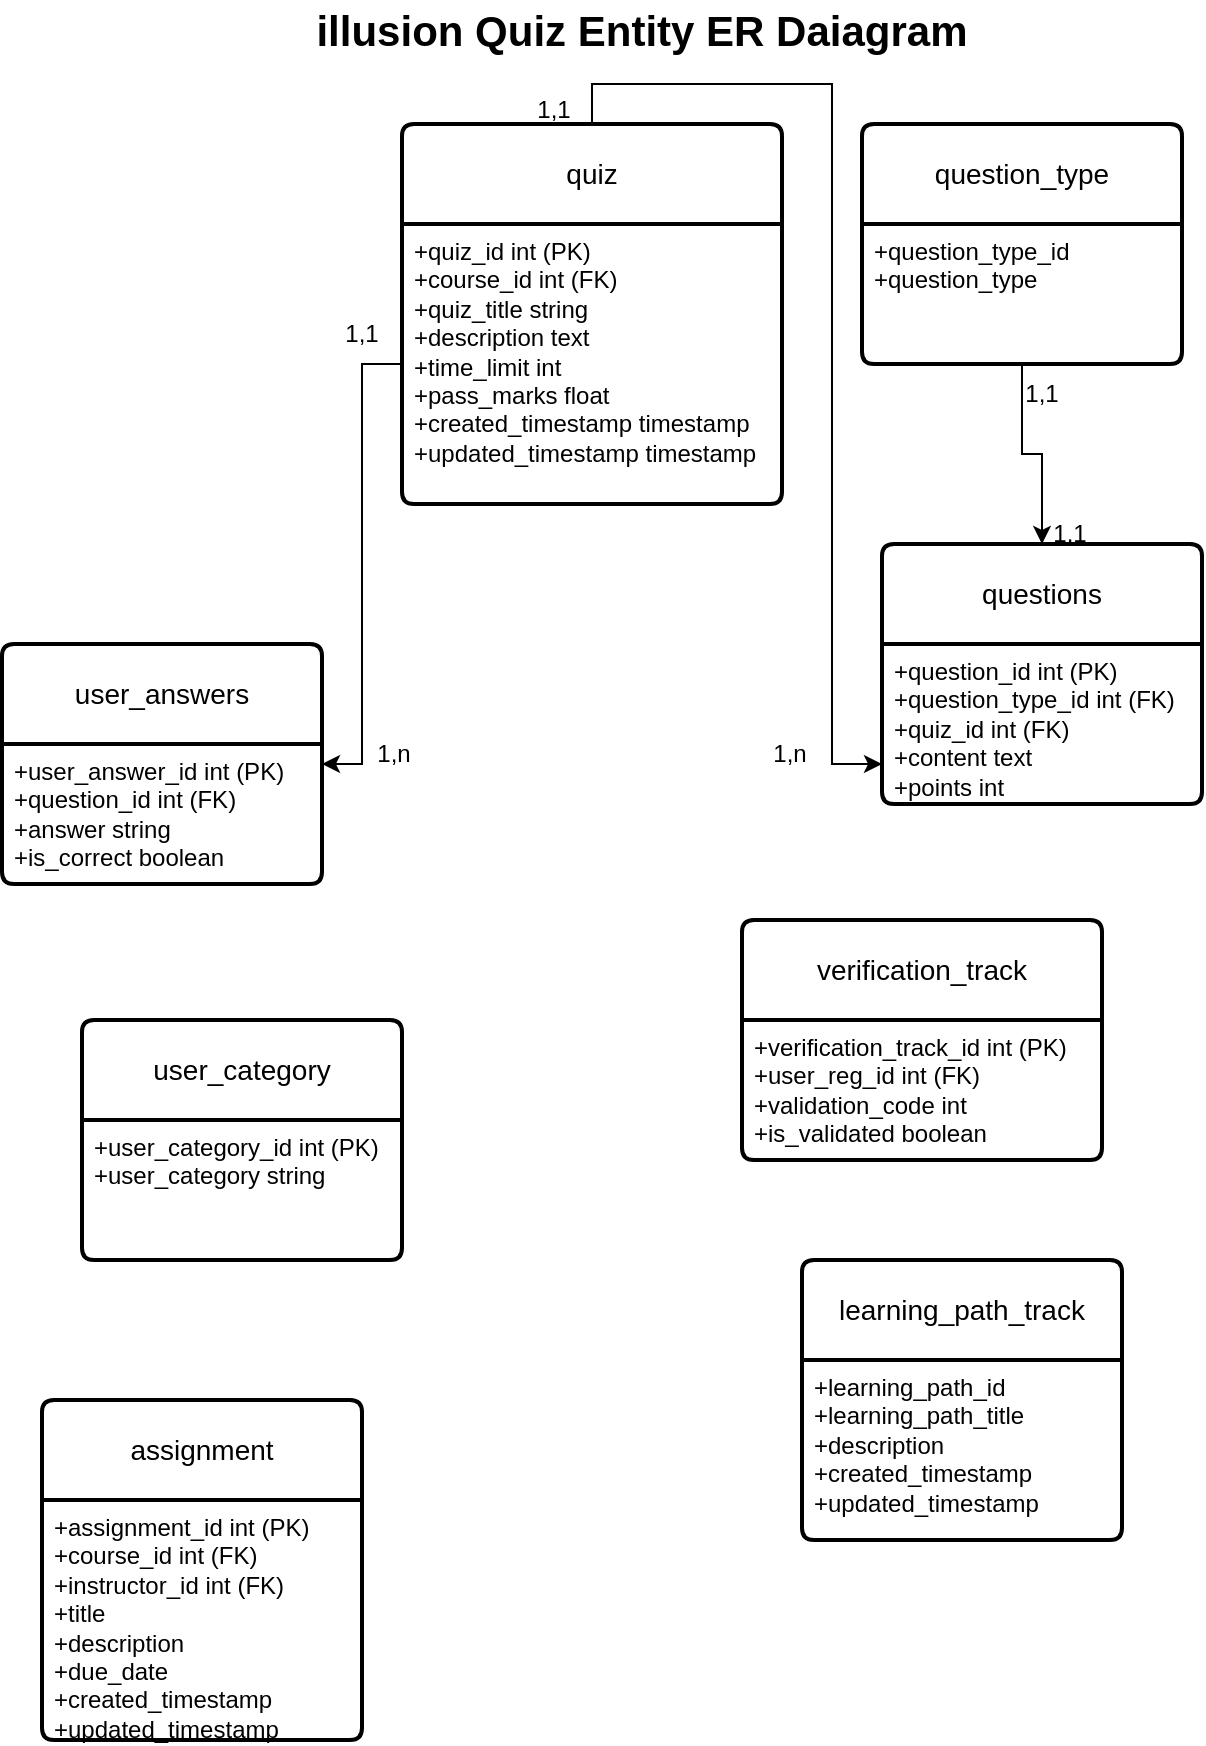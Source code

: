 <mxfile version="24.7.13">
  <diagram name="Page-1" id="C7r5LwFWmYZCgO60yh39">
    <mxGraphModel dx="880" dy="483" grid="1" gridSize="10" guides="1" tooltips="1" connect="1" arrows="1" fold="1" page="1" pageScale="1" pageWidth="850" pageHeight="1100" math="0" shadow="0">
      <root>
        <mxCell id="0" />
        <mxCell id="1" parent="0" />
        <mxCell id="QAZkDA_mCbFP6sMs8N5--9" value="illusion Quiz Entity ER Daiagram" style="text;html=1;align=center;verticalAlign=middle;whiteSpace=wrap;rounded=0;fontStyle=1;fontSize=21;" vertex="1" parent="1">
          <mxGeometry x="230" y="10" width="420" height="30" as="geometry" />
        </mxCell>
        <mxCell id="QAZkDA_mCbFP6sMs8N5--22" value="" style="group" vertex="1" connectable="0" parent="1">
          <mxGeometry x="120" y="50" width="600" height="402" as="geometry" />
        </mxCell>
        <mxCell id="QAZkDA_mCbFP6sMs8N5--14" style="edgeStyle=orthogonalEdgeStyle;rounded=0;orthogonalLoop=1;jettySize=auto;html=1;exitX=0.5;exitY=0;exitDx=0;exitDy=0;entryX=0;entryY=0.75;entryDx=0;entryDy=0;" edge="1" parent="QAZkDA_mCbFP6sMs8N5--22" source="QAZkDA_mCbFP6sMs8N5--1" target="QAZkDA_mCbFP6sMs8N5--6">
          <mxGeometry relative="1" as="geometry" />
        </mxCell>
        <mxCell id="QAZkDA_mCbFP6sMs8N5--1" value="quiz" style="swimlane;childLayout=stackLayout;horizontal=1;startSize=50;horizontalStack=0;rounded=1;fontSize=14;fontStyle=0;strokeWidth=2;resizeParent=0;resizeLast=1;shadow=0;dashed=0;align=center;arcSize=4;whiteSpace=wrap;html=1;" vertex="1" parent="QAZkDA_mCbFP6sMs8N5--22">
          <mxGeometry x="200" y="22" width="190" height="190" as="geometry" />
        </mxCell>
        <mxCell id="QAZkDA_mCbFP6sMs8N5--2" value="+quiz_id int (PK)&lt;br&gt;+course_id int (FK)&lt;br&gt;&lt;div&gt;+quiz_title string&lt;br&gt;&lt;/div&gt;&lt;div&gt;+description text&lt;br&gt;&lt;/div&gt;&lt;div&gt;+time_limit int&lt;br&gt;&lt;/div&gt;&lt;div&gt;+pass_marks float&lt;br&gt;&lt;/div&gt;&lt;div&gt;+created_timestamp timestamp &lt;br&gt;&lt;/div&gt;&lt;div&gt;+updated_timestamp timestamp&lt;br&gt;&lt;/div&gt;" style="align=left;strokeColor=none;fillColor=none;spacingLeft=4;fontSize=12;verticalAlign=top;resizable=0;rotatable=0;part=1;html=1;" vertex="1" parent="QAZkDA_mCbFP6sMs8N5--1">
          <mxGeometry y="50" width="190" height="140" as="geometry" />
        </mxCell>
        <mxCell id="QAZkDA_mCbFP6sMs8N5--3" value="question_type" style="swimlane;childLayout=stackLayout;horizontal=1;startSize=50;horizontalStack=0;rounded=1;fontSize=14;fontStyle=0;strokeWidth=2;resizeParent=0;resizeLast=1;shadow=0;dashed=0;align=center;arcSize=4;whiteSpace=wrap;html=1;" vertex="1" parent="QAZkDA_mCbFP6sMs8N5--22">
          <mxGeometry x="430" y="22" width="160" height="120" as="geometry" />
        </mxCell>
        <mxCell id="QAZkDA_mCbFP6sMs8N5--4" value="+question_type_id&lt;br&gt;+question_type" style="align=left;strokeColor=none;fillColor=none;spacingLeft=4;fontSize=12;verticalAlign=top;resizable=0;rotatable=0;part=1;html=1;" vertex="1" parent="QAZkDA_mCbFP6sMs8N5--3">
          <mxGeometry y="50" width="160" height="70" as="geometry" />
        </mxCell>
        <mxCell id="QAZkDA_mCbFP6sMs8N5--5" value="questions" style="swimlane;childLayout=stackLayout;horizontal=1;startSize=50;horizontalStack=0;rounded=1;fontSize=14;fontStyle=0;strokeWidth=2;resizeParent=0;resizeLast=1;shadow=0;dashed=0;align=center;arcSize=4;whiteSpace=wrap;html=1;" vertex="1" parent="QAZkDA_mCbFP6sMs8N5--22">
          <mxGeometry x="440" y="232" width="160" height="130" as="geometry" />
        </mxCell>
        <mxCell id="QAZkDA_mCbFP6sMs8N5--6" value="+question_id int (PK)&lt;br&gt;+question_type_id int (FK)&lt;br&gt;&lt;div&gt;+quiz_id int (FK)&lt;/div&gt;&lt;div&gt;+content text&lt;/div&gt;&lt;div&gt;+points int &lt;br&gt;&lt;/div&gt;&lt;div&gt;&lt;br&gt;&lt;/div&gt;" style="align=left;strokeColor=none;fillColor=none;spacingLeft=4;fontSize=12;verticalAlign=top;resizable=0;rotatable=0;part=1;html=1;" vertex="1" parent="QAZkDA_mCbFP6sMs8N5--5">
          <mxGeometry y="50" width="160" height="80" as="geometry" />
        </mxCell>
        <mxCell id="QAZkDA_mCbFP6sMs8N5--7" value="user_answers" style="swimlane;childLayout=stackLayout;horizontal=1;startSize=50;horizontalStack=0;rounded=1;fontSize=14;fontStyle=0;strokeWidth=2;resizeParent=0;resizeLast=1;shadow=0;dashed=0;align=center;arcSize=4;whiteSpace=wrap;html=1;" vertex="1" parent="QAZkDA_mCbFP6sMs8N5--22">
          <mxGeometry y="282" width="160" height="120" as="geometry" />
        </mxCell>
        <mxCell id="QAZkDA_mCbFP6sMs8N5--8" value="+user_answer_id int (PK)&lt;br&gt;+question_id int (FK)&lt;br&gt;&lt;div&gt;+answer string&lt;/div&gt;&lt;div&gt;+is_correct boolean&lt;br&gt;&lt;/div&gt;" style="align=left;strokeColor=none;fillColor=none;spacingLeft=4;fontSize=12;verticalAlign=top;resizable=0;rotatable=0;part=1;html=1;" vertex="1" parent="QAZkDA_mCbFP6sMs8N5--7">
          <mxGeometry y="50" width="160" height="70" as="geometry" />
        </mxCell>
        <mxCell id="QAZkDA_mCbFP6sMs8N5--10" style="edgeStyle=orthogonalEdgeStyle;rounded=0;orthogonalLoop=1;jettySize=auto;html=1;entryX=0.5;entryY=0;entryDx=0;entryDy=0;" edge="1" parent="QAZkDA_mCbFP6sMs8N5--22" source="QAZkDA_mCbFP6sMs8N5--4" target="QAZkDA_mCbFP6sMs8N5--5">
          <mxGeometry relative="1" as="geometry" />
        </mxCell>
        <mxCell id="QAZkDA_mCbFP6sMs8N5--11" value="1,1" style="text;html=1;align=center;verticalAlign=middle;whiteSpace=wrap;rounded=0;" vertex="1" parent="QAZkDA_mCbFP6sMs8N5--22">
          <mxGeometry x="490" y="142" width="60" height="30" as="geometry" />
        </mxCell>
        <mxCell id="QAZkDA_mCbFP6sMs8N5--12" value="1,1" style="text;html=1;align=center;verticalAlign=middle;whiteSpace=wrap;rounded=0;" vertex="1" parent="QAZkDA_mCbFP6sMs8N5--22">
          <mxGeometry x="504" y="212" width="60" height="30" as="geometry" />
        </mxCell>
        <mxCell id="QAZkDA_mCbFP6sMs8N5--15" value="1,1" style="text;html=1;align=center;verticalAlign=middle;whiteSpace=wrap;rounded=0;" vertex="1" parent="QAZkDA_mCbFP6sMs8N5--22">
          <mxGeometry x="246" width="60" height="30" as="geometry" />
        </mxCell>
        <mxCell id="QAZkDA_mCbFP6sMs8N5--18" value="1,n" style="text;html=1;align=center;verticalAlign=middle;whiteSpace=wrap;rounded=0;" vertex="1" parent="QAZkDA_mCbFP6sMs8N5--22">
          <mxGeometry x="364" y="322" width="60" height="30" as="geometry" />
        </mxCell>
        <mxCell id="QAZkDA_mCbFP6sMs8N5--19" style="edgeStyle=orthogonalEdgeStyle;rounded=0;orthogonalLoop=1;jettySize=auto;html=1;entryX=1;entryY=0.5;entryDx=0;entryDy=0;" edge="1" parent="QAZkDA_mCbFP6sMs8N5--22" source="QAZkDA_mCbFP6sMs8N5--2" target="QAZkDA_mCbFP6sMs8N5--7">
          <mxGeometry relative="1" as="geometry" />
        </mxCell>
        <mxCell id="QAZkDA_mCbFP6sMs8N5--20" value="1,1" style="text;html=1;align=center;verticalAlign=middle;whiteSpace=wrap;rounded=0;" vertex="1" parent="QAZkDA_mCbFP6sMs8N5--22">
          <mxGeometry x="150" y="112" width="60" height="30" as="geometry" />
        </mxCell>
        <mxCell id="QAZkDA_mCbFP6sMs8N5--21" value="1,n" style="text;html=1;align=center;verticalAlign=middle;whiteSpace=wrap;rounded=0;" vertex="1" parent="QAZkDA_mCbFP6sMs8N5--22">
          <mxGeometry x="166" y="322" width="60" height="30" as="geometry" />
        </mxCell>
        <mxCell id="QAZkDA_mCbFP6sMs8N5--23" value="user_category" style="swimlane;childLayout=stackLayout;horizontal=1;startSize=50;horizontalStack=0;rounded=1;fontSize=14;fontStyle=0;strokeWidth=2;resizeParent=0;resizeLast=1;shadow=0;dashed=0;align=center;arcSize=4;whiteSpace=wrap;html=1;" vertex="1" parent="1">
          <mxGeometry x="160" y="520" width="160" height="120" as="geometry" />
        </mxCell>
        <mxCell id="QAZkDA_mCbFP6sMs8N5--24" value="+user_category_id int (PK)&lt;br&gt;+user_category string" style="align=left;strokeColor=none;fillColor=none;spacingLeft=4;fontSize=12;verticalAlign=top;resizable=0;rotatable=0;part=1;html=1;" vertex="1" parent="QAZkDA_mCbFP6sMs8N5--23">
          <mxGeometry y="50" width="160" height="70" as="geometry" />
        </mxCell>
        <mxCell id="QAZkDA_mCbFP6sMs8N5--27" value="verification_track" style="swimlane;childLayout=stackLayout;horizontal=1;startSize=50;horizontalStack=0;rounded=1;fontSize=14;fontStyle=0;strokeWidth=2;resizeParent=0;resizeLast=1;shadow=0;dashed=0;align=center;arcSize=4;whiteSpace=wrap;html=1;" vertex="1" parent="1">
          <mxGeometry x="490" y="470" width="180" height="120" as="geometry" />
        </mxCell>
        <mxCell id="QAZkDA_mCbFP6sMs8N5--28" value="+verification_track_id int (PK)&lt;br&gt;+user_reg_id int (FK)&lt;br&gt;&lt;div&gt;+validation_code int&lt;br&gt;&lt;/div&gt;&lt;div&gt;+is_validated boolean &lt;br&gt;&lt;/div&gt;" style="align=left;strokeColor=none;fillColor=none;spacingLeft=4;fontSize=12;verticalAlign=top;resizable=0;rotatable=0;part=1;html=1;" vertex="1" parent="QAZkDA_mCbFP6sMs8N5--27">
          <mxGeometry y="50" width="180" height="70" as="geometry" />
        </mxCell>
        <mxCell id="QAZkDA_mCbFP6sMs8N5--31" value="learning_path_track" style="swimlane;childLayout=stackLayout;horizontal=1;startSize=50;horizontalStack=0;rounded=1;fontSize=14;fontStyle=0;strokeWidth=2;resizeParent=0;resizeLast=1;shadow=0;dashed=0;align=center;arcSize=4;whiteSpace=wrap;html=1;" vertex="1" parent="1">
          <mxGeometry x="520" y="640" width="160" height="140" as="geometry" />
        </mxCell>
        <mxCell id="QAZkDA_mCbFP6sMs8N5--32" value="+learning_path_id&lt;br&gt;+learning_path_title&lt;br&gt;&lt;div&gt;+description&lt;/div&gt;&lt;div&gt;+created_timestamp&lt;/div&gt;&lt;div&gt;+updated_timestamp&lt;br&gt;&lt;/div&gt;" style="align=left;strokeColor=none;fillColor=none;spacingLeft=4;fontSize=12;verticalAlign=top;resizable=0;rotatable=0;part=1;html=1;" vertex="1" parent="QAZkDA_mCbFP6sMs8N5--31">
          <mxGeometry y="50" width="160" height="90" as="geometry" />
        </mxCell>
        <mxCell id="QAZkDA_mCbFP6sMs8N5--34" value="assignment" style="swimlane;childLayout=stackLayout;horizontal=1;startSize=50;horizontalStack=0;rounded=1;fontSize=14;fontStyle=0;strokeWidth=2;resizeParent=0;resizeLast=1;shadow=0;dashed=0;align=center;arcSize=4;whiteSpace=wrap;html=1;" vertex="1" parent="1">
          <mxGeometry x="140" y="710" width="160" height="170" as="geometry" />
        </mxCell>
        <mxCell id="QAZkDA_mCbFP6sMs8N5--35" value="+assignment_id int (PK)&lt;br&gt;+course_id int (FK)&lt;br&gt;&lt;div&gt;+instructor_id int (FK)&lt;/div&gt;&lt;div&gt;+title&lt;/div&gt;&lt;div&gt;+description&lt;/div&gt;&lt;div&gt;+due_date&lt;/div&gt;&lt;div&gt;+created_timestamp&lt;/div&gt;&lt;div&gt;+updated_timestamp&lt;br&gt;&lt;/div&gt;" style="align=left;strokeColor=none;fillColor=none;spacingLeft=4;fontSize=12;verticalAlign=top;resizable=0;rotatable=0;part=1;html=1;" vertex="1" parent="QAZkDA_mCbFP6sMs8N5--34">
          <mxGeometry y="50" width="160" height="120" as="geometry" />
        </mxCell>
      </root>
    </mxGraphModel>
  </diagram>
</mxfile>
